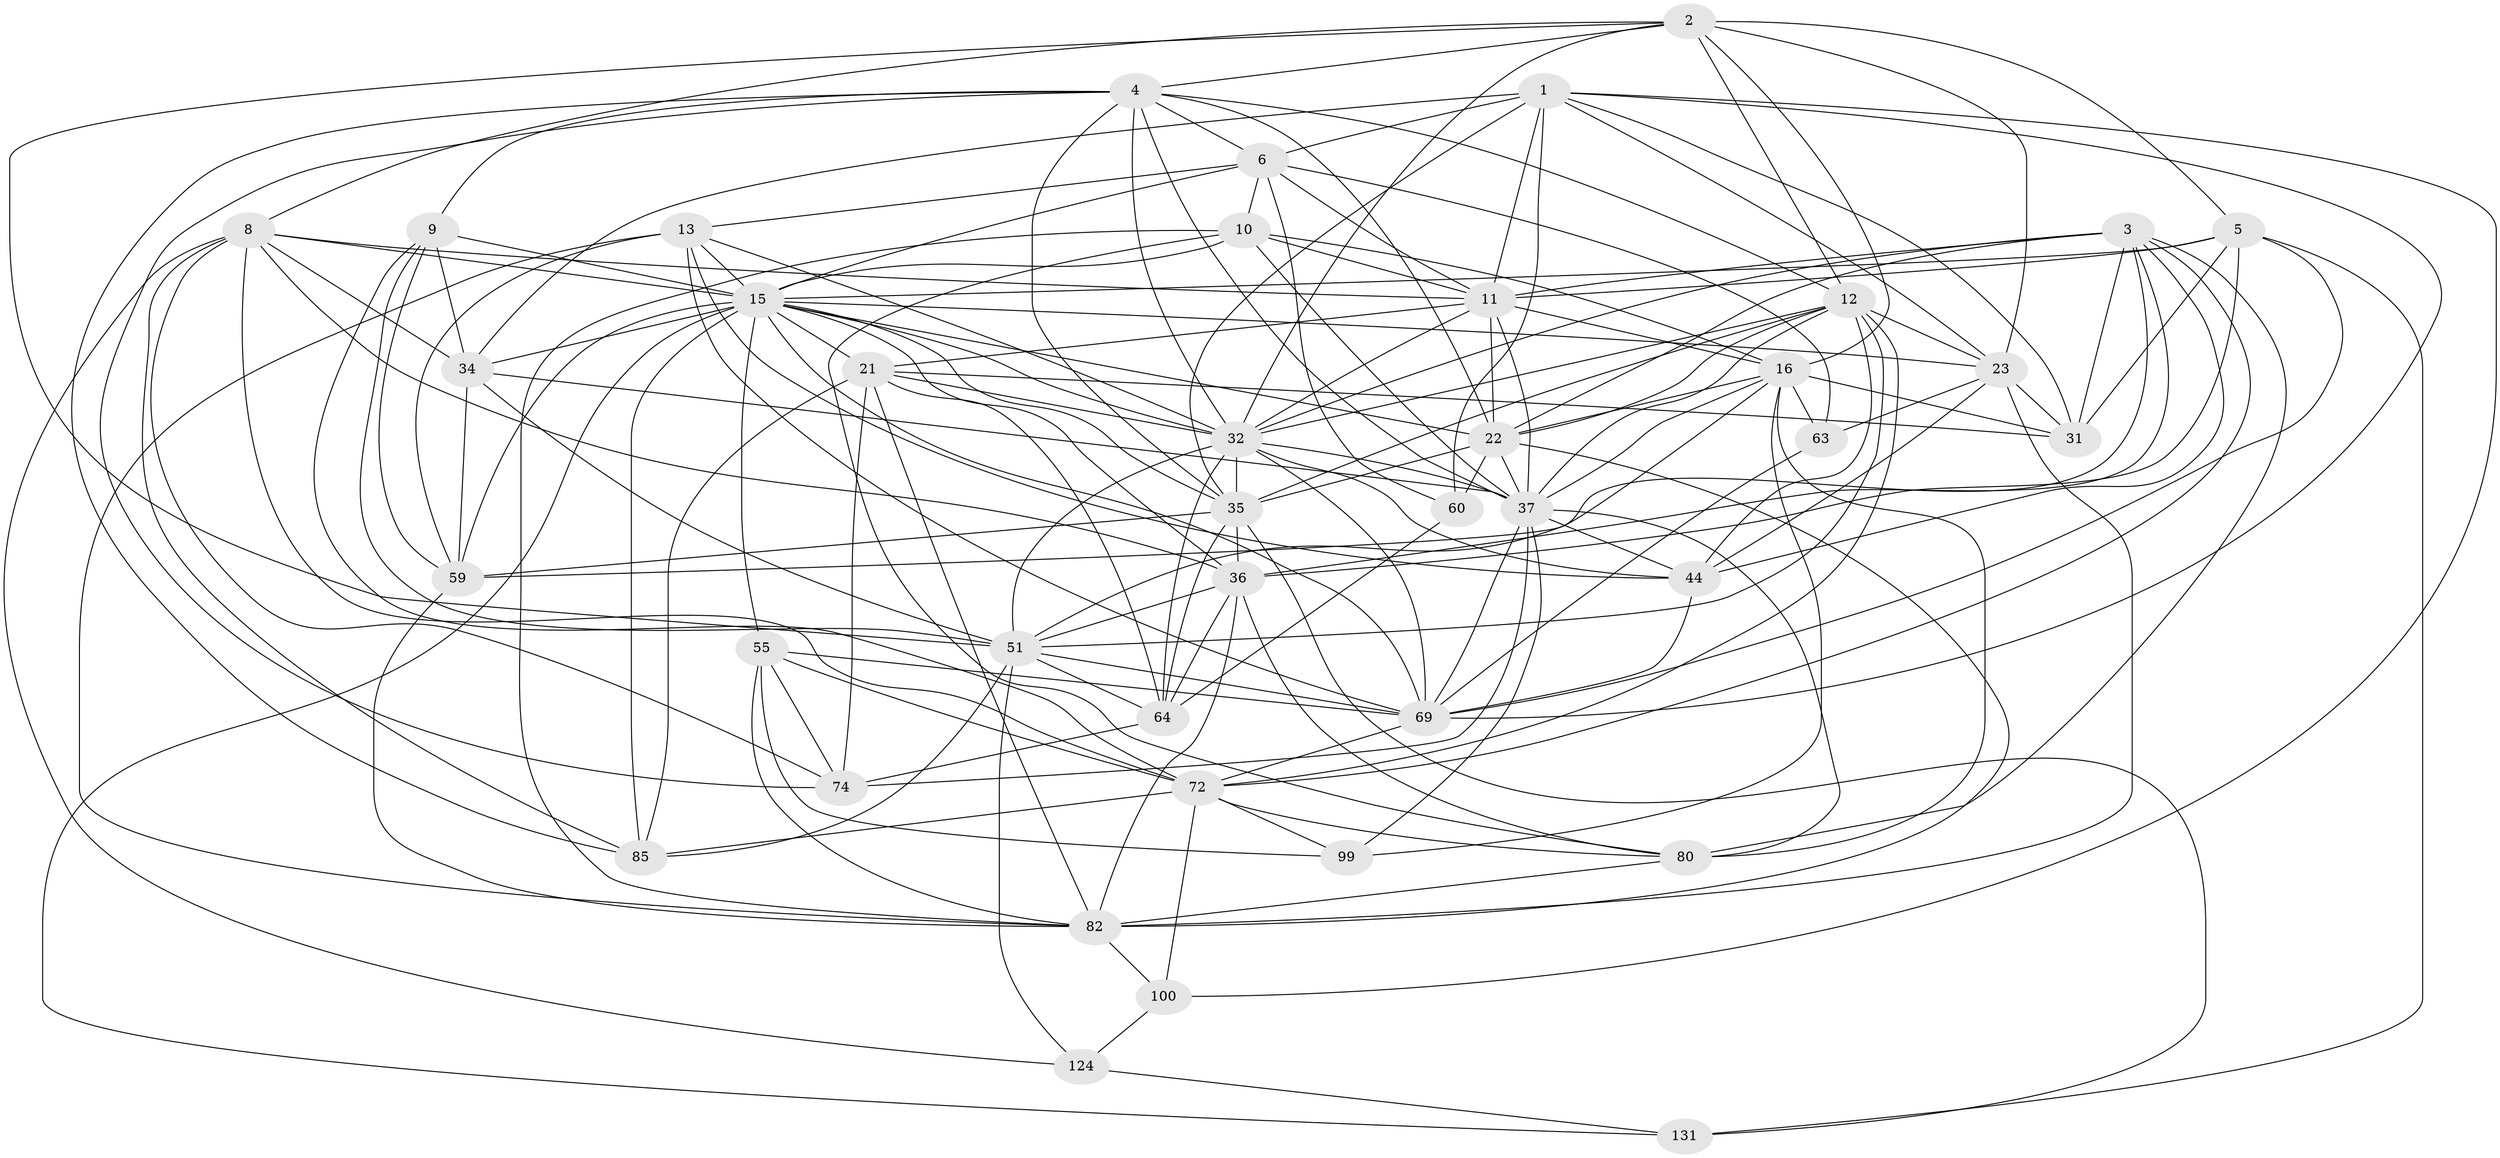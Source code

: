 // original degree distribution, {4: 1.0}
// Generated by graph-tools (version 1.1) at 2025/20/03/04/25 18:20:38]
// undirected, 40 vertices, 163 edges
graph export_dot {
graph [start="1"]
  node [color=gray90,style=filled];
  1 [super="+7+49"];
  2 [super="+24+110"];
  3 [super="+43+118"];
  4 [super="+86+76+75"];
  5 [super="+133+29"];
  6 [super="+48+27"];
  8 [super="+66+46"];
  9 [super="+14"];
  10 [super="+91"];
  11 [super="+130+25+20+26"];
  12 [super="+120+40+94"];
  13 [super="+50+78"];
  15 [super="+33+17"];
  16 [super="+18+58+54"];
  21 [super="+28+56"];
  22 [super="+57+115"];
  23 [super="+68"];
  31 [super="+41"];
  32 [super="+42+45+38"];
  34 [super="+90+39"];
  35 [super="+77+61"];
  36 [super="+73+53+109"];
  37 [super="+127+126+62"];
  44 [super="+71+119"];
  51 [super="+107+52+121"];
  55 [super="+88"];
  59 [super="+67"];
  60;
  63;
  64 [super="+125+98"];
  69 [super="+101+135+95"];
  72 [super="+103+102"];
  74 [super="+129"];
  80 [super="+113"];
  82 [super="+114+87+105"];
  85 [super="+89"];
  99;
  100;
  124;
  131;
  1 -- 34 [weight=2];
  1 -- 35;
  1 -- 11;
  1 -- 100;
  1 -- 60;
  1 -- 31;
  1 -- 6;
  1 -- 69;
  1 -- 23;
  2 -- 23;
  2 -- 4;
  2 -- 8;
  2 -- 51;
  2 -- 12;
  2 -- 16;
  2 -- 5;
  2 -- 32;
  3 -- 36;
  3 -- 31;
  3 -- 32;
  3 -- 80;
  3 -- 72;
  3 -- 11;
  3 -- 59 [weight=2];
  3 -- 44;
  3 -- 22;
  4 -- 74;
  4 -- 22;
  4 -- 85;
  4 -- 9;
  4 -- 32;
  4 -- 37;
  4 -- 12;
  4 -- 6;
  4 -- 35;
  5 -- 11 [weight=2];
  5 -- 15;
  5 -- 69;
  5 -- 131;
  5 -- 31;
  5 -- 36;
  6 -- 11;
  6 -- 63;
  6 -- 10;
  6 -- 60;
  6 -- 13;
  6 -- 15;
  8 -- 11 [weight=2];
  8 -- 34;
  8 -- 124;
  8 -- 72;
  8 -- 36;
  8 -- 85;
  8 -- 74;
  8 -- 15;
  9 -- 34;
  9 -- 72;
  9 -- 59;
  9 -- 51;
  9 -- 15;
  10 -- 11;
  10 -- 37;
  10 -- 16 [weight=2];
  10 -- 82;
  10 -- 80;
  10 -- 15;
  11 -- 21;
  11 -- 22;
  11 -- 32 [weight=2];
  11 -- 37;
  11 -- 16;
  12 -- 51;
  12 -- 72;
  12 -- 35;
  12 -- 37;
  12 -- 32;
  12 -- 22;
  12 -- 44;
  12 -- 23;
  13 -- 44;
  13 -- 69 [weight=2];
  13 -- 59;
  13 -- 32;
  13 -- 15;
  13 -- 82;
  15 -- 23;
  15 -- 69;
  15 -- 34;
  15 -- 131;
  15 -- 36;
  15 -- 21;
  15 -- 85;
  15 -- 55;
  15 -- 22;
  15 -- 59;
  15 -- 35;
  15 -- 32;
  16 -- 31;
  16 -- 99;
  16 -- 63;
  16 -- 37;
  16 -- 51;
  16 -- 80 [weight=2];
  16 -- 22;
  21 -- 74;
  21 -- 64;
  21 -- 31;
  21 -- 85;
  21 -- 82;
  21 -- 32;
  22 -- 82;
  22 -- 35;
  22 -- 60;
  22 -- 37;
  23 -- 63;
  23 -- 44;
  23 -- 82;
  23 -- 31;
  32 -- 44;
  32 -- 37;
  32 -- 51 [weight=2];
  32 -- 64;
  32 -- 69;
  32 -- 35;
  34 -- 59;
  34 -- 37;
  34 -- 51;
  35 -- 64;
  35 -- 59;
  35 -- 36;
  35 -- 131;
  36 -- 80;
  36 -- 64 [weight=2];
  36 -- 82;
  36 -- 51;
  37 -- 44 [weight=2];
  37 -- 69;
  37 -- 99;
  37 -- 80;
  37 -- 74;
  44 -- 69;
  51 -- 69;
  51 -- 124;
  51 -- 64;
  51 -- 85;
  55 -- 99;
  55 -- 69;
  55 -- 82;
  55 -- 72;
  55 -- 74;
  59 -- 82;
  60 -- 64;
  63 -- 69;
  64 -- 74;
  69 -- 72;
  72 -- 100;
  72 -- 85;
  72 -- 99;
  72 -- 80;
  80 -- 82;
  82 -- 100;
  100 -- 124;
  124 -- 131;
}
